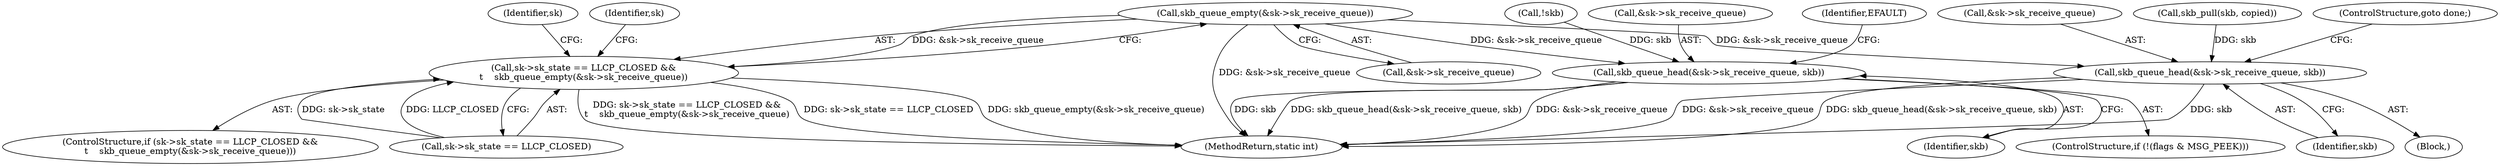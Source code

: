 digraph "0_linux_f3d3342602f8bcbf37d7c46641cb9bca7618eb1c_24@pointer" {
"1000145" [label="(Call,skb_queue_empty(&sk->sk_receive_queue))"];
"1000139" [label="(Call,sk->sk_state == LLCP_CLOSED &&\n\t    skb_queue_empty(&sk->sk_receive_queue))"];
"1000216" [label="(Call,skb_queue_head(&sk->sk_receive_queue, skb))"];
"1000330" [label="(Call,skb_queue_head(&sk->sk_receive_queue, skb))"];
"1000145" [label="(Call,skb_queue_empty(&sk->sk_receive_queue))"];
"1000139" [label="(Call,sk->sk_state == LLCP_CLOSED &&\n\t    skb_queue_empty(&sk->sk_receive_queue))"];
"1000331" [label="(Call,&sk->sk_receive_queue)"];
"1000322" [label="(Call,skb_pull(skb, copied))"];
"1000146" [label="(Call,&sk->sk_receive_queue)"];
"1000355" [label="(MethodReturn,static int)"];
"1000173" [label="(Call,!skb)"];
"1000335" [label="(Identifier,skb)"];
"1000336" [label="(ControlStructure,goto done;)"];
"1000152" [label="(Identifier,sk)"];
"1000221" [label="(Identifier,skb)"];
"1000217" [label="(Call,&sk->sk_receive_queue)"];
"1000211" [label="(ControlStructure,if (!(flags & MSG_PEEK)))"];
"1000156" [label="(Identifier,sk)"];
"1000224" [label="(Identifier,EFAULT)"];
"1000138" [label="(ControlStructure,if (sk->sk_state == LLCP_CLOSED &&\n\t    skb_queue_empty(&sk->sk_receive_queue)))"];
"1000329" [label="(Block,)"];
"1000330" [label="(Call,skb_queue_head(&sk->sk_receive_queue, skb))"];
"1000140" [label="(Call,sk->sk_state == LLCP_CLOSED)"];
"1000216" [label="(Call,skb_queue_head(&sk->sk_receive_queue, skb))"];
"1000145" -> "1000139"  [label="AST: "];
"1000145" -> "1000146"  [label="CFG: "];
"1000146" -> "1000145"  [label="AST: "];
"1000139" -> "1000145"  [label="CFG: "];
"1000145" -> "1000355"  [label="DDG: &sk->sk_receive_queue"];
"1000145" -> "1000139"  [label="DDG: &sk->sk_receive_queue"];
"1000145" -> "1000216"  [label="DDG: &sk->sk_receive_queue"];
"1000145" -> "1000330"  [label="DDG: &sk->sk_receive_queue"];
"1000139" -> "1000138"  [label="AST: "];
"1000139" -> "1000140"  [label="CFG: "];
"1000140" -> "1000139"  [label="AST: "];
"1000152" -> "1000139"  [label="CFG: "];
"1000156" -> "1000139"  [label="CFG: "];
"1000139" -> "1000355"  [label="DDG: sk->sk_state == LLCP_CLOSED &&\n\t    skb_queue_empty(&sk->sk_receive_queue)"];
"1000139" -> "1000355"  [label="DDG: sk->sk_state == LLCP_CLOSED"];
"1000139" -> "1000355"  [label="DDG: skb_queue_empty(&sk->sk_receive_queue)"];
"1000140" -> "1000139"  [label="DDG: sk->sk_state"];
"1000140" -> "1000139"  [label="DDG: LLCP_CLOSED"];
"1000216" -> "1000211"  [label="AST: "];
"1000216" -> "1000221"  [label="CFG: "];
"1000217" -> "1000216"  [label="AST: "];
"1000221" -> "1000216"  [label="AST: "];
"1000224" -> "1000216"  [label="CFG: "];
"1000216" -> "1000355"  [label="DDG: skb"];
"1000216" -> "1000355"  [label="DDG: skb_queue_head(&sk->sk_receive_queue, skb)"];
"1000216" -> "1000355"  [label="DDG: &sk->sk_receive_queue"];
"1000173" -> "1000216"  [label="DDG: skb"];
"1000330" -> "1000329"  [label="AST: "];
"1000330" -> "1000335"  [label="CFG: "];
"1000331" -> "1000330"  [label="AST: "];
"1000335" -> "1000330"  [label="AST: "];
"1000336" -> "1000330"  [label="CFG: "];
"1000330" -> "1000355"  [label="DDG: &sk->sk_receive_queue"];
"1000330" -> "1000355"  [label="DDG: skb_queue_head(&sk->sk_receive_queue, skb)"];
"1000330" -> "1000355"  [label="DDG: skb"];
"1000322" -> "1000330"  [label="DDG: skb"];
}
